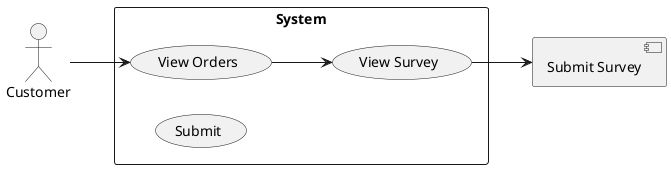 @startuml customer
left to right direction
actor Customer
rectangle "System" as system {
  (View Orders)
  (View Survey)
  (Submit)
}
Customer --> (View Orders)
[View Orders] --> [View Survey]
[View Survey] --> [Submit Survey]

@enduml